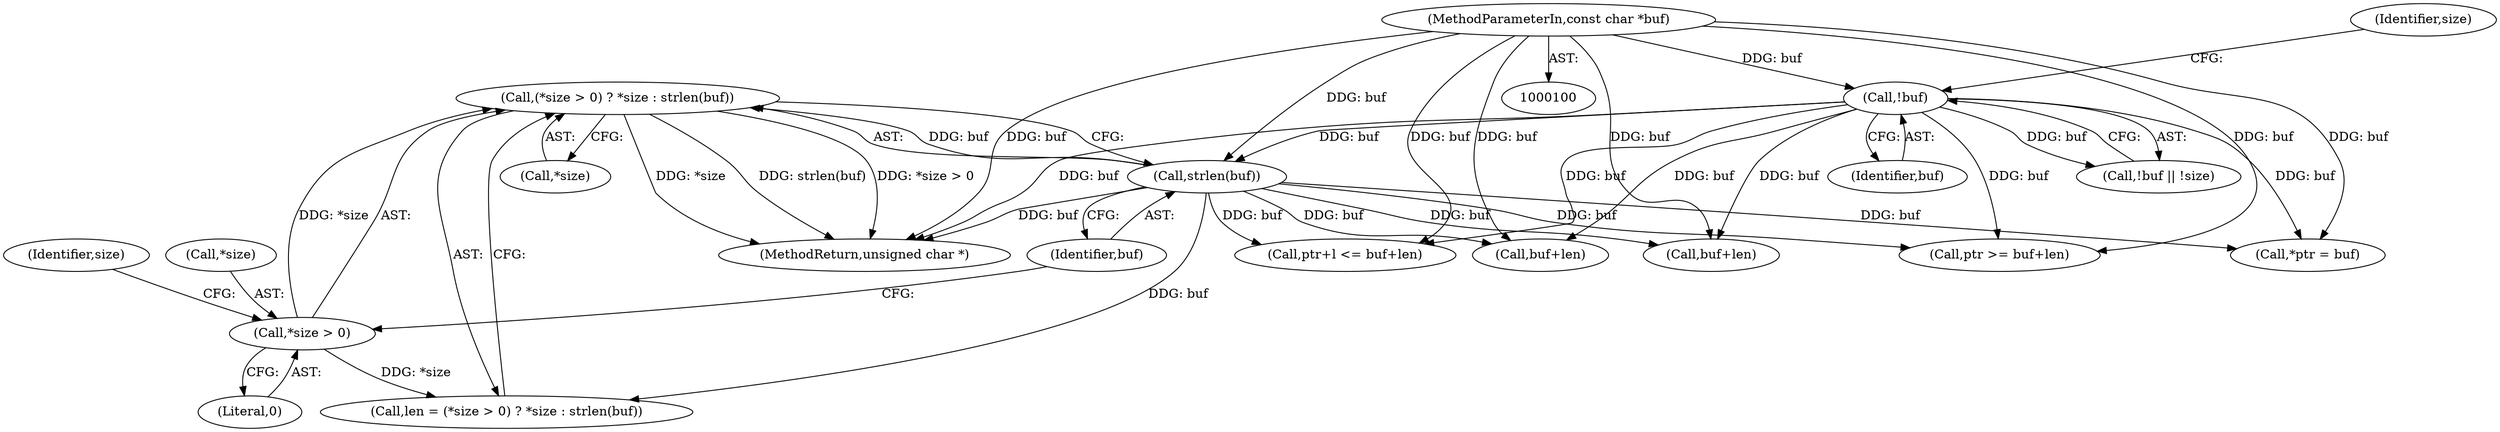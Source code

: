 digraph "0_libplist_3a55ddd3c4c11ce75a86afbefd085d8d397ff957@pointer" {
"1000115" [label="(Call,(*size > 0) ? *size : strlen(buf))"];
"1000116" [label="(Call,*size > 0)"];
"1000122" [label="(Call,strlen(buf))"];
"1000106" [label="(Call,!buf)"];
"1000101" [label="(MethodParameterIn,const char *buf)"];
"1000185" [label="(Call,ptr+l <= buf+len)"];
"1000119" [label="(Literal,0)"];
"1000219" [label="(MethodReturn,unsigned char *)"];
"1000116" [label="(Call,*size > 0)"];
"1000115" [label="(Call,(*size > 0) ? *size : strlen(buf))"];
"1000122" [label="(Call,strlen(buf))"];
"1000189" [label="(Call,buf+len)"];
"1000109" [label="(Identifier,size)"];
"1000107" [label="(Identifier,buf)"];
"1000170" [label="(Call,buf+len)"];
"1000168" [label="(Call,ptr >= buf+len)"];
"1000121" [label="(Identifier,size)"];
"1000113" [label="(Call,len = (*size > 0) ? *size : strlen(buf))"];
"1000101" [label="(MethodParameterIn,const char *buf)"];
"1000105" [label="(Call,!buf || !size)"];
"1000120" [label="(Call,*size)"];
"1000106" [label="(Call,!buf)"];
"1000144" [label="(Call,*ptr = buf)"];
"1000123" [label="(Identifier,buf)"];
"1000117" [label="(Call,*size)"];
"1000115" -> "1000113"  [label="AST: "];
"1000115" -> "1000120"  [label="CFG: "];
"1000115" -> "1000122"  [label="CFG: "];
"1000116" -> "1000115"  [label="AST: "];
"1000120" -> "1000115"  [label="AST: "];
"1000122" -> "1000115"  [label="AST: "];
"1000113" -> "1000115"  [label="CFG: "];
"1000115" -> "1000219"  [label="DDG: *size"];
"1000115" -> "1000219"  [label="DDG: strlen(buf)"];
"1000115" -> "1000219"  [label="DDG: *size > 0"];
"1000116" -> "1000115"  [label="DDG: *size"];
"1000122" -> "1000115"  [label="DDG: buf"];
"1000116" -> "1000119"  [label="CFG: "];
"1000117" -> "1000116"  [label="AST: "];
"1000119" -> "1000116"  [label="AST: "];
"1000121" -> "1000116"  [label="CFG: "];
"1000123" -> "1000116"  [label="CFG: "];
"1000116" -> "1000113"  [label="DDG: *size"];
"1000122" -> "1000123"  [label="CFG: "];
"1000123" -> "1000122"  [label="AST: "];
"1000122" -> "1000219"  [label="DDG: buf"];
"1000122" -> "1000113"  [label="DDG: buf"];
"1000106" -> "1000122"  [label="DDG: buf"];
"1000101" -> "1000122"  [label="DDG: buf"];
"1000122" -> "1000144"  [label="DDG: buf"];
"1000122" -> "1000168"  [label="DDG: buf"];
"1000122" -> "1000170"  [label="DDG: buf"];
"1000122" -> "1000185"  [label="DDG: buf"];
"1000122" -> "1000189"  [label="DDG: buf"];
"1000106" -> "1000105"  [label="AST: "];
"1000106" -> "1000107"  [label="CFG: "];
"1000107" -> "1000106"  [label="AST: "];
"1000109" -> "1000106"  [label="CFG: "];
"1000105" -> "1000106"  [label="CFG: "];
"1000106" -> "1000219"  [label="DDG: buf"];
"1000106" -> "1000105"  [label="DDG: buf"];
"1000101" -> "1000106"  [label="DDG: buf"];
"1000106" -> "1000144"  [label="DDG: buf"];
"1000106" -> "1000168"  [label="DDG: buf"];
"1000106" -> "1000170"  [label="DDG: buf"];
"1000106" -> "1000185"  [label="DDG: buf"];
"1000106" -> "1000189"  [label="DDG: buf"];
"1000101" -> "1000100"  [label="AST: "];
"1000101" -> "1000219"  [label="DDG: buf"];
"1000101" -> "1000144"  [label="DDG: buf"];
"1000101" -> "1000168"  [label="DDG: buf"];
"1000101" -> "1000170"  [label="DDG: buf"];
"1000101" -> "1000185"  [label="DDG: buf"];
"1000101" -> "1000189"  [label="DDG: buf"];
}
